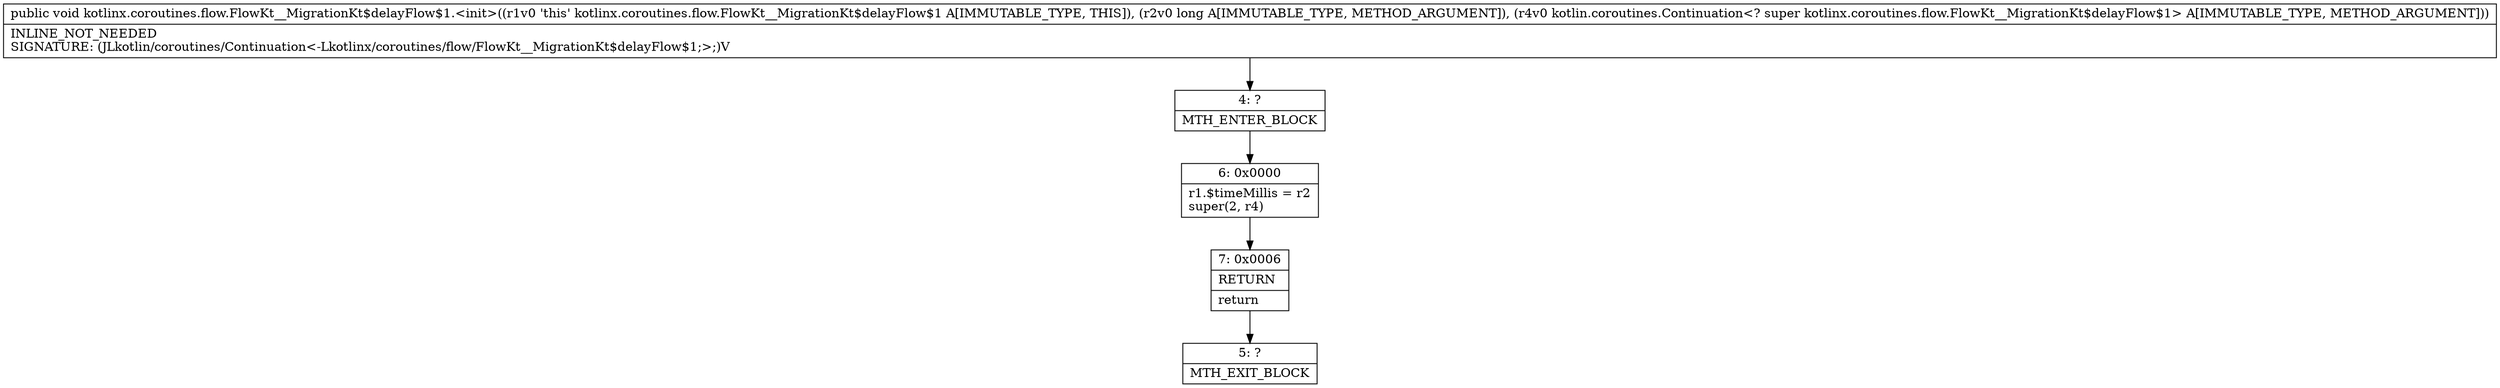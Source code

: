 digraph "CFG forkotlinx.coroutines.flow.FlowKt__MigrationKt$delayFlow$1.\<init\>(JLkotlin\/coroutines\/Continuation;)V" {
Node_4 [shape=record,label="{4\:\ ?|MTH_ENTER_BLOCK\l}"];
Node_6 [shape=record,label="{6\:\ 0x0000|r1.$timeMillis = r2\lsuper(2, r4)\l}"];
Node_7 [shape=record,label="{7\:\ 0x0006|RETURN\l|return\l}"];
Node_5 [shape=record,label="{5\:\ ?|MTH_EXIT_BLOCK\l}"];
MethodNode[shape=record,label="{public void kotlinx.coroutines.flow.FlowKt__MigrationKt$delayFlow$1.\<init\>((r1v0 'this' kotlinx.coroutines.flow.FlowKt__MigrationKt$delayFlow$1 A[IMMUTABLE_TYPE, THIS]), (r2v0 long A[IMMUTABLE_TYPE, METHOD_ARGUMENT]), (r4v0 kotlin.coroutines.Continuation\<? super kotlinx.coroutines.flow.FlowKt__MigrationKt$delayFlow$1\> A[IMMUTABLE_TYPE, METHOD_ARGUMENT]))  | INLINE_NOT_NEEDED\lSIGNATURE: (JLkotlin\/coroutines\/Continuation\<\-Lkotlinx\/coroutines\/flow\/FlowKt__MigrationKt$delayFlow$1;\>;)V\l}"];
MethodNode -> Node_4;Node_4 -> Node_6;
Node_6 -> Node_7;
Node_7 -> Node_5;
}


